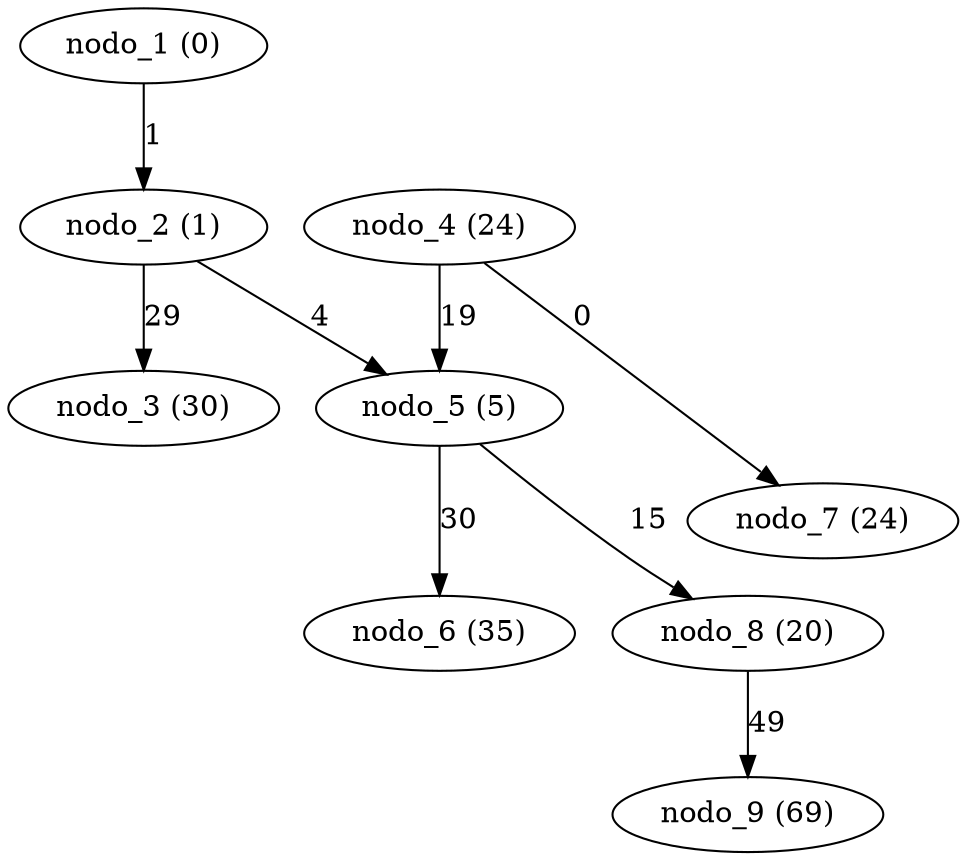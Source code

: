 digraph grafoMalla_m_3_n_3_Dijkstra__source_1 {
"nodo_1 (0)";
"nodo_2 (1)";
"nodo_3 (30)";
"nodo_4 (24)";
"nodo_5 (5)";
"nodo_6 (35)";
"nodo_7 (24)";
"nodo_8 (20)";
"nodo_9 (69)";
"nodo_1 (0)" -> "nodo_2 (1)" [label=1 weight=1];
"nodo_2 (1)" -> "nodo_3 (30)" [label=29 weight=29];
"nodo_4 (24)" -> "nodo_5 (5)" [label=19 weight=19];
"nodo_2 (1)" -> "nodo_5 (5)" [label=4 weight=4];
"nodo_5 (5)" -> "nodo_6 (35)" [label=30 weight=30];
"nodo_4 (24)" -> "nodo_7 (24)" [label=0 weight=0];
"nodo_5 (5)" -> "nodo_8 (20)" [label=15 weight=15];
"nodo_8 (20)" -> "nodo_9 (69)" [label=49 weight=49];
}